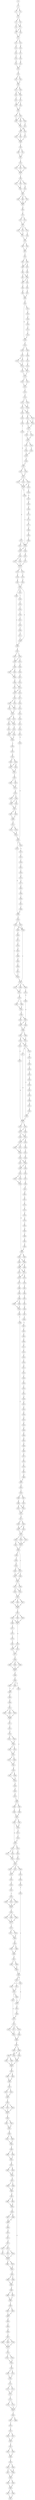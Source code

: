 strict digraph  {
	S0 -> S1 [ label = G ];
	S1 -> S2 [ label = T ];
	S1 -> S3 [ label = C ];
	S2 -> S4 [ label = T ];
	S3 -> S4 [ label = T ];
	S4 -> S5 [ label = A ];
	S4 -> S6 [ label = T ];
	S5 -> S7 [ label = C ];
	S5 -> S8 [ label = T ];
	S6 -> S7 [ label = C ];
	S7 -> S9 [ label = T ];
	S7 -> S10 [ label = A ];
	S8 -> S9 [ label = T ];
	S9 -> S11 [ label = T ];
	S10 -> S11 [ label = T ];
	S11 -> S12 [ label = T ];
	S11 -> S13 [ label = C ];
	S12 -> S14 [ label = G ];
	S13 -> S15 [ label = A ];
	S14 -> S16 [ label = A ];
	S15 -> S17 [ label = G ];
	S16 -> S18 [ label = T ];
	S17 -> S19 [ label = G ];
	S18 -> S20 [ label = G ];
	S19 -> S21 [ label = A ];
	S20 -> S22 [ label = A ];
	S21 -> S22 [ label = A ];
	S22 -> S23 [ label = C ];
	S23 -> S24 [ label = A ];
	S23 -> S25 [ label = G ];
	S24 -> S26 [ label = A ];
	S25 -> S26 [ label = A ];
	S26 -> S27 [ label = G ];
	S26 -> S28 [ label = A ];
	S27 -> S29 [ label = T ];
	S27 -> S30 [ label = A ];
	S28 -> S29 [ label = T ];
	S29 -> S31 [ label = G ];
	S30 -> S32 [ label = T ];
	S31 -> S33 [ label = T ];
	S31 -> S34 [ label = C ];
	S32 -> S34 [ label = C ];
	S33 -> S35 [ label = A ];
	S34 -> S35 [ label = A ];
	S35 -> S36 [ label = C ];
	S35 -> S37 [ label = A ];
	S36 -> S38 [ label = A ];
	S36 -> S39 [ label = C ];
	S36 -> S40 [ label = G ];
	S37 -> S39 [ label = C ];
	S38 -> S41 [ label = T ];
	S39 -> S42 [ label = C ];
	S40 -> S42 [ label = C ];
	S41 -> S43 [ label = T ];
	S42 -> S44 [ label = G ];
	S42 -> S43 [ label = T ];
	S43 -> S45 [ label = A ];
	S43 -> S46 [ label = G ];
	S44 -> S47 [ label = T ];
	S45 -> S48 [ label = C ];
	S46 -> S48 [ label = C ];
	S47 -> S48 [ label = C ];
	S48 -> S49 [ label = C ];
	S49 -> S50 [ label = T ];
	S49 -> S51 [ label = A ];
	S50 -> S52 [ label = C ];
	S51 -> S52 [ label = C ];
	S52 -> S53 [ label = C ];
	S53 -> S54 [ label = A ];
	S53 -> S55 [ label = G ];
	S53 -> S56 [ label = C ];
	S54 -> S57 [ label = C ];
	S55 -> S57 [ label = C ];
	S56 -> S57 [ label = C ];
	S57 -> S58 [ label = C ];
	S58 -> S59 [ label = T ];
	S58 -> S60 [ label = C ];
	S58 -> S61 [ label = G ];
	S59 -> S62 [ label = T ];
	S60 -> S63 [ label = A ];
	S61 -> S62 [ label = T ];
	S62 -> S64 [ label = T ];
	S63 -> S64 [ label = T ];
	S64 -> S65 [ label = C ];
	S64 -> S66 [ label = G ];
	S64 -> S67 [ label = T ];
	S65 -> S68 [ label = A ];
	S66 -> S68 [ label = A ];
	S67 -> S68 [ label = A ];
	S68 -> S69 [ label = A ];
	S69 -> S70 [ label = C ];
	S70 -> S71 [ label = A ];
	S70 -> S72 [ label = C ];
	S71 -> S73 [ label = T ];
	S72 -> S73 [ label = T ];
	S73 -> S74 [ label = C ];
	S73 -> S75 [ label = G ];
	S73 -> S76 [ label = T ];
	S74 -> S77 [ label = A ];
	S75 -> S78 [ label = C ];
	S76 -> S77 [ label = A ];
	S77 -> S79 [ label = T ];
	S78 -> S79 [ label = T ];
	S79 -> S80 [ label = T ];
	S79 -> S81 [ label = C ];
	S80 -> S82 [ label = C ];
	S81 -> S82 [ label = C ];
	S82 -> S83 [ label = C ];
	S83 -> S84 [ label = T ];
	S83 -> S85 [ label = A ];
	S84 -> S86 [ label = T ];
	S85 -> S87 [ label = A ];
	S85 -> S86 [ label = T ];
	S86 -> S88 [ label = C ];
	S87 -> S89 [ label = G ];
	S88 -> S90 [ label = A ];
	S88 -> S91 [ label = T ];
	S89 -> S90 [ label = A ];
	S90 -> S92 [ label = C ];
	S90 -> S93 [ label = T ];
	S91 -> S92 [ label = C ];
	S92 -> S94 [ label = C ];
	S93 -> S95 [ label = G ];
	S94 -> S96 [ label = A ];
	S95 -> S97 [ label = G ];
	S96 -> S98 [ label = A ];
	S97 -> S98 [ label = A ];
	S98 -> S99 [ label = A ];
	S99 -> S100 [ label = G ];
	S99 -> S101 [ label = G ];
	S100 -> S102 [ label = A ];
	S101 -> S103 [ label = C ];
	S102 -> S104 [ label = C ];
	S102 -> S105 [ label = A ];
	S103 -> S106 [ label = A ];
	S104 -> S107 [ label = C ];
	S105 -> S108 [ label = G ];
	S106 -> S109 [ label = G ];
	S107 -> S110 [ label = A ];
	S107 -> S111 [ label = G ];
	S108 -> S112 [ label = C ];
	S109 -> S113 [ label = G ];
	S110 -> S114 [ label = T ];
	S111 -> S114 [ label = T ];
	S112 -> S115 [ label = G ];
	S113 -> S116 [ label = T ];
	S114 -> S117 [ label = C ];
	S114 -> S118 [ label = T ];
	S115 -> S117 [ label = C ];
	S116 -> S100 [ label = G ];
	S117 -> S119 [ label = T ];
	S118 -> S119 [ label = T ];
	S119 -> S120 [ label = G ];
	S119 -> S121 [ label = A ];
	S120 -> S122 [ label = C ];
	S121 -> S122 [ label = C ];
	S122 -> S123 [ label = T ];
	S123 -> S124 [ label = A ];
	S124 -> S125 [ label = C ];
	S124 -> S126 [ label = T ];
	S125 -> S127 [ label = A ];
	S125 -> S128 [ label = C ];
	S126 -> S128 [ label = C ];
	S127 -> S129 [ label = T ];
	S127 -> S130 [ label = G ];
	S128 -> S129 [ label = T ];
	S129 -> S131 [ label = G ];
	S129 -> S132 [ label = C ];
	S130 -> S133 [ label = A ];
	S131 -> S134 [ label = A ];
	S131 -> S135 [ label = C ];
	S132 -> S135 [ label = C ];
	S133 -> S136 [ label = T ];
	S134 -> S137 [ label = T ];
	S135 -> S137 [ label = T ];
	S136 -> S138 [ label = T ];
	S137 -> S139 [ label = T ];
	S137 -> S140 [ label = G ];
	S138 -> S141 [ label = C ];
	S139 -> S142 [ label = A ];
	S140 -> S142 [ label = A ];
	S141 -> S143 [ label = C ];
	S141 -> S144 [ label = A ];
	S142 -> S145 [ label = G ];
	S142 -> S146 [ label = C ];
	S143 -> S147 [ label = T ];
	S144 -> S147 [ label = T ];
	S145 -> S148 [ label = T ];
	S146 -> S149 [ label = C ];
	S147 -> S150 [ label = C ];
	S147 -> S151 [ label = T ];
	S147 -> S152 [ label = G ];
	S148 -> S153 [ label = A ];
	S149 -> S153 [ label = A ];
	S150 -> S154 [ label = A ];
	S150 -> S155 [ label = G ];
	S151 -> S154 [ label = A ];
	S152 -> S154 [ label = A ];
	S153 -> S156 [ label = G ];
	S154 -> S157 [ label = G ];
	S154 -> S158 [ label = A ];
	S155 -> S159 [ label = C ];
	S156 -> S141 [ label = C ];
	S157 -> S160 [ label = T ];
	S157 -> S161 [ label = C ];
	S158 -> S160 [ label = T ];
	S159 -> S162 [ label = G ];
	S160 -> S163 [ label = A ];
	S160 -> S164 [ label = C ];
	S161 -> S163 [ label = A ];
	S162 -> S165 [ label = A ];
	S163 -> S166 [ label = A ];
	S164 -> S167 [ label = G ];
	S165 -> S168 [ label = A ];
	S166 -> S169 [ label = A ];
	S166 -> S170 [ label = G ];
	S167 -> S171 [ label = T ];
	S168 -> S172 [ label = A ];
	S169 -> S173 [ label = T ];
	S170 -> S173 [ label = T ];
	S171 -> S173 [ label = T ];
	S172 -> S174 [ label = A ];
	S173 -> S175 [ label = G ];
	S173 -> S176 [ label = C ];
	S174 -> S177 [ label = T ];
	S175 -> S178 [ label = G ];
	S176 -> S179 [ label = C ];
	S177 -> S180 [ label = G ];
	S178 -> S181 [ label = A ];
	S179 -> S182 [ label = G ];
	S180 -> S183 [ label = T ];
	S181 -> S184 [ label = T ];
	S182 -> S184 [ label = T ];
	S183 -> S185 [ label = T ];
	S184 -> S186 [ label = T ];
	S184 -> S187 [ label = A ];
	S184 -> S188 [ label = C ];
	S185 -> S160 [ label = T ];
	S186 -> S189 [ label = T ];
	S187 -> S190 [ label = T ];
	S188 -> S189 [ label = T ];
	S189 -> S191 [ label = G ];
	S190 -> S192 [ label = T ];
	S191 -> S193 [ label = C ];
	S191 -> S194 [ label = T ];
	S192 -> S195 [ label = C ];
	S193 -> S196 [ label = T ];
	S194 -> S197 [ label = C ];
	S194 -> S196 [ label = T ];
	S195 -> S198 [ label = T ];
	S196 -> S199 [ label = C ];
	S197 -> S200 [ label = G ];
	S198 -> S201 [ label = C ];
	S199 -> S202 [ label = T ];
	S199 -> S203 [ label = C ];
	S200 -> S204 [ label = G ];
	S201 -> S205 [ label = T ];
	S202 -> S206 [ label = C ];
	S203 -> S206 [ label = C ];
	S204 -> S207 [ label = A ];
	S205 -> S208 [ label = T ];
	S206 -> S209 [ label = A ];
	S207 -> S210 [ label = G ];
	S208 -> S211 [ label = G ];
	S209 -> S212 [ label = T ];
	S209 -> S213 [ label = C ];
	S210 -> S213 [ label = C ];
	S211 -> S188 [ label = C ];
	S212 -> S214 [ label = A ];
	S213 -> S215 [ label = A ];
	S213 -> S214 [ label = A ];
	S214 -> S216 [ label = C ];
	S215 -> S217 [ label = C ];
	S216 -> S218 [ label = A ];
	S216 -> S219 [ label = C ];
	S217 -> S220 [ label = G ];
	S218 -> S221 [ label = T ];
	S218 -> S222 [ label = A ];
	S219 -> S221 [ label = T ];
	S220 -> S223 [ label = G ];
	S221 -> S224 [ label = C ];
	S222 -> S224 [ label = C ];
	S223 -> S225 [ label = A ];
	S224 -> S226 [ label = A ];
	S224 -> S227 [ label = C ];
	S225 -> S228 [ label = C ];
	S226 -> S229 [ label = A ];
	S226 -> S230 [ label = G ];
	S227 -> S229 [ label = A ];
	S228 -> S231 [ label = G ];
	S229 -> S232 [ label = A ];
	S230 -> S233 [ label = C ];
	S231 -> S234 [ label = A ];
	S232 -> S235 [ label = A ];
	S232 -> S236 [ label = G ];
	S233 -> S235 [ label = A ];
	S234 -> S237 [ label = C ];
	S235 -> S238 [ label = G ];
	S236 -> S238 [ label = G ];
	S237 -> S239 [ label = G ];
	S238 -> S240 [ label = G ];
	S239 -> S241 [ label = A ];
	S240 -> S242 [ label = C ];
	S241 -> S243 [ label = C ];
	S241 -> S244 [ label = G ];
	S242 -> S245 [ label = A ];
	S243 -> S246 [ label = A ];
	S244 -> S247 [ label = A ];
	S245 -> S248 [ label = G ];
	S245 -> S249 [ label = A ];
	S246 -> S250 [ label = G ];
	S247 -> S251 [ label = T ];
	S248 -> S252 [ label = G ];
	S249 -> S253 [ label = A ];
	S249 -> S252 [ label = G ];
	S250 -> S254 [ label = T ];
	S250 -> S255 [ label = C ];
	S251 -> S256 [ label = T ];
	S252 -> S257 [ label = G ];
	S253 -> S257 [ label = G ];
	S254 -> S258 [ label = T ];
	S254 -> S259 [ label = C ];
	S255 -> S260 [ label = G ];
	S255 -> S259 [ label = C ];
	S256 -> S261 [ label = T ];
	S257 -> S262 [ label = T ];
	S258 -> S263 [ label = T ];
	S259 -> S263 [ label = T ];
	S260 -> S264 [ label = A ];
	S261 -> S265 [ label = C ];
	S262 -> S266 [ label = T ];
	S262 -> S267 [ label = C ];
	S263 -> S268 [ label = A ];
	S263 -> S269 [ label = G ];
	S263 -> S270 [ label = C ];
	S264 -> S271 [ label = A ];
	S265 -> S272 [ label = G ];
	S266 -> S273 [ label = A ];
	S267 -> S273 [ label = A ];
	S268 -> S274 [ label = A ];
	S269 -> S275 [ label = C ];
	S270 -> S274 [ label = A ];
	S271 -> S276 [ label = G ];
	S272 -> S277 [ label = G ];
	S273 -> S278 [ label = A ];
	S274 -> S279 [ label = A ];
	S275 -> S280 [ label = G ];
	S276 -> S281 [ label = A ];
	S277 -> S282 [ label = A ];
	S278 -> S283 [ label = A ];
	S278 -> S284 [ label = G ];
	S279 -> S285 [ label = G ];
	S279 -> S286 [ label = A ];
	S280 -> S287 [ label = A ];
	S281 -> S288 [ label = A ];
	S282 -> S289 [ label = T ];
	S283 -> S290 [ label = C ];
	S284 -> S290 [ label = C ];
	S284 -> S291 [ label = A ];
	S285 -> S292 [ label = G ];
	S286 -> S292 [ label = G ];
	S287 -> S293 [ label = T ];
	S287 -> S294 [ label = C ];
	S288 -> S295 [ label = G ];
	S289 -> S296 [ label = T ];
	S290 -> S297 [ label = G ];
	S291 -> S297 [ label = G ];
	S292 -> S298 [ label = A ];
	S293 -> S299 [ label = G ];
	S294 -> S299 [ label = G ];
	S295 -> S300 [ label = C ];
	S296 -> S301 [ label = T ];
	S297 -> S302 [ label = G ];
	S297 -> S303 [ label = A ];
	S298 -> S287 [ label = A ];
	S298 -> S304 [ label = G ];
	S299 -> S305 [ label = G ];
	S299 -> S306 [ label = T ];
	S300 -> S307 [ label = A ];
	S301 -> S308 [ label = T ];
	S302 -> S309 [ label = C ];
	S303 -> S309 [ label = C ];
	S304 -> S293 [ label = T ];
	S305 -> S310 [ label = A ];
	S305 -> S311 [ label = C ];
	S306 -> S311 [ label = C ];
	S307 -> S258 [ label = T ];
	S308 -> S246 [ label = A ];
	S309 -> S312 [ label = A ];
	S310 -> S313 [ label = G ];
	S310 -> S314 [ label = A ];
	S311 -> S313 [ label = G ];
	S312 -> S315 [ label = A ];
	S312 -> S316 [ label = G ];
	S313 -> S317 [ label = A ];
	S313 -> S318 [ label = T ];
	S313 -> S319 [ label = T ];
	S314 -> S320 [ label = G ];
	S315 -> S321 [ label = A ];
	S316 -> S321 [ label = A ];
	S317 -> S322 [ label = A ];
	S318 -> S323 [ label = A ];
	S319 -> S322 [ label = A ];
	S320 -> S322 [ label = A ];
	S321 -> S241 [ label = A ];
	S322 -> S324 [ label = C ];
	S322 -> S325 [ label = A ];
	S323 -> S326 [ label = G ];
	S324 -> S327 [ label = T ];
	S325 -> S327 [ label = T ];
	S325 -> S328 [ label = C ];
	S326 -> S329 [ label = C ];
	S327 -> S330 [ label = T ];
	S327 -> S331 [ label = C ];
	S328 -> S331 [ label = C ];
	S329 -> S332 [ label = C ];
	S330 -> S333 [ label = T ];
	S331 -> S334 [ label = A ];
	S331 -> S333 [ label = T ];
	S332 -> S335 [ label = A ];
	S333 -> S336 [ label = G ];
	S333 -> S337 [ label = C ];
	S334 -> S338 [ label = A ];
	S335 -> S339 [ label = G ];
	S336 -> S340 [ label = A ];
	S337 -> S340 [ label = A ];
	S338 -> S341 [ label = C ];
	S339 -> S342 [ label = G ];
	S340 -> S343 [ label = A ];
	S341 -> S344 [ label = G ];
	S342 -> S345 [ label = C ];
	S343 -> S346 [ label = A ];
	S343 -> S347 [ label = G ];
	S344 -> S346 [ label = A ];
	S345 -> S348 [ label = G ];
	S346 -> S349 [ label = C ];
	S346 -> S350 [ label = C ];
	S347 -> S349 [ label = C ];
	S348 -> S351 [ label = A ];
	S349 -> S352 [ label = A ];
	S350 -> S353 [ label = G ];
	S351 -> S354 [ label = A ];
	S352 -> S355 [ label = A ];
	S352 -> S356 [ label = G ];
	S353 -> S357 [ label = T ];
	S354 -> S319 [ label = T ];
	S355 -> S358 [ label = A ];
	S356 -> S358 [ label = A ];
	S357 -> S359 [ label = C ];
	S358 -> S360 [ label = A ];
	S359 -> S361 [ label = G ];
	S360 -> S362 [ label = G ];
	S360 -> S363 [ label = A ];
	S361 -> S364 [ label = G ];
	S362 -> S365 [ label = A ];
	S362 -> S366 [ label = C ];
	S363 -> S366 [ label = C ];
	S364 -> S367 [ label = A ];
	S365 -> S368 [ label = G ];
	S366 -> S369 [ label = A ];
	S366 -> S368 [ label = G ];
	S367 -> S370 [ label = C ];
	S368 -> S371 [ label = A ];
	S368 -> S372 [ label = G ];
	S369 -> S371 [ label = A ];
	S370 -> S373 [ label = T ];
	S371 -> S374 [ label = G ];
	S371 -> S375 [ label = A ];
	S372 -> S374 [ label = G ];
	S373 -> S376 [ label = G ];
	S374 -> S377 [ label = A ];
	S375 -> S378 [ label = C ];
	S376 -> S379 [ label = G ];
	S377 -> S380 [ label = T ];
	S378 -> S381 [ label = T ];
	S379 -> S382 [ label = T ];
	S380 -> S383 [ label = G ];
	S381 -> S384 [ label = A ];
	S382 -> S385 [ label = A ];
	S383 -> S386 [ label = A ];
	S384 -> S387 [ label = T ];
	S385 -> S388 [ label = T ];
	S386 -> S389 [ label = A ];
	S386 -> S390 [ label = G ];
	S387 -> S391 [ label = T ];
	S388 -> S392 [ label = C ];
	S389 -> S393 [ label = A ];
	S390 -> S393 [ label = A ];
	S391 -> S394 [ label = G ];
	S392 -> S395 [ label = G ];
	S393 -> S396 [ label = A ];
	S394 -> S397 [ label = G ];
	S395 -> S360 [ label = A ];
	S396 -> S398 [ label = C ];
	S397 -> S399 [ label = A ];
	S398 -> S400 [ label = T ];
	S399 -> S401 [ label = G ];
	S400 -> S402 [ label = A ];
	S401 -> S403 [ label = C ];
	S402 -> S404 [ label = C ];
	S403 -> S405 [ label = A ];
	S404 -> S406 [ label = C ];
	S404 -> S407 [ label = T ];
	S405 -> S408 [ label = G ];
	S406 -> S409 [ label = A ];
	S407 -> S410 [ label = C ];
	S408 -> S411 [ label = G ];
	S409 -> S412 [ label = A ];
	S409 -> S413 [ label = G ];
	S410 -> S413 [ label = G ];
	S411 -> S414 [ label = T ];
	S412 -> S415 [ label = A ];
	S413 -> S415 [ label = A ];
	S414 -> S416 [ label = A ];
	S415 -> S417 [ label = A ];
	S416 -> S418 [ label = C ];
	S417 -> S419 [ label = A ];
	S417 -> S420 [ label = G ];
	S418 -> S421 [ label = A ];
	S419 -> S422 [ label = G ];
	S420 -> S422 [ label = G ];
	S420 -> S423 [ label = A ];
	S421 -> S424 [ label = T ];
	S422 -> S425 [ label = T ];
	S423 -> S425 [ label = T ];
	S424 -> S426 [ label = T ];
	S425 -> S427 [ label = G ];
	S425 -> S428 [ label = C ];
	S425 -> S429 [ label = T ];
	S426 -> S430 [ label = C ];
	S427 -> S431 [ label = A ];
	S428 -> S432 [ label = C ];
	S428 -> S431 [ label = A ];
	S429 -> S431 [ label = A ];
	S430 -> S433 [ label = C ];
	S431 -> S434 [ label = T ];
	S432 -> S434 [ label = T ];
	S433 -> S435 [ label = T ];
	S434 -> S436 [ label = G ];
	S434 -> S437 [ label = T ];
	S435 -> S438 [ label = G ];
	S436 -> S439 [ label = T ];
	S437 -> S440 [ label = C ];
	S437 -> S441 [ label = T ];
	S438 -> S442 [ label = G ];
	S439 -> S443 [ label = G ];
	S440 -> S444 [ label = G ];
	S441 -> S444 [ label = G ];
	S442 -> S445 [ label = A ];
	S443 -> S446 [ label = C ];
	S443 -> S437 [ label = T ];
	S444 -> S447 [ label = C ];
	S444 -> S448 [ label = T ];
	S445 -> S449 [ label = A ];
	S446 -> S441 [ label = T ];
	S447 -> S450 [ label = T ];
	S447 -> S451 [ label = C ];
	S448 -> S451 [ label = C ];
	S449 -> S452 [ label = G ];
	S450 -> S453 [ label = T ];
	S451 -> S453 [ label = T ];
	S452 -> S454 [ label = G ];
	S453 -> S455 [ label = G ];
	S453 -> S456 [ label = T ];
	S453 -> S457 [ label = A ];
	S454 -> S458 [ label = G ];
	S455 -> S459 [ label = G ];
	S456 -> S459 [ label = G ];
	S457 -> S459 [ label = G ];
	S458 -> S460 [ label = G ];
	S459 -> S461 [ label = T ];
	S460 -> S462 [ label = A ];
	S461 -> S463 [ label = G ];
	S461 -> S464 [ label = C ];
	S461 -> S465 [ label = T ];
	S462 -> S466 [ label = G ];
	S463 -> S467 [ label = C ];
	S464 -> S468 [ label = G ];
	S464 -> S467 [ label = C ];
	S465 -> S467 [ label = C ];
	S466 -> S469 [ label = A ];
	S467 -> S470 [ label = A ];
	S468 -> S471 [ label = T ];
	S469 -> S472 [ label = C ];
	S470 -> S473 [ label = T ];
	S470 -> S474 [ label = C ];
	S471 -> S475 [ label = T ];
	S472 -> S476 [ label = T ];
	S473 -> S477 [ label = C ];
	S474 -> S477 [ label = C ];
	S475 -> S478 [ label = C ];
	S476 -> S479 [ label = C ];
	S477 -> S480 [ label = G ];
	S478 -> S481 [ label = T ];
	S479 -> S482 [ label = G ];
	S480 -> S483 [ label = T ];
	S480 -> S484 [ label = A ];
	S480 -> S485 [ label = C ];
	S481 -> S473 [ label = T ];
	S482 -> S486 [ label = A ];
	S483 -> S487 [ label = T ];
	S484 -> S487 [ label = T ];
	S485 -> S487 [ label = T ];
	S486 -> S400 [ label = T ];
	S487 -> S488 [ label = A ];
	S488 -> S489 [ label = C ];
	S489 -> S490 [ label = T ];
	S489 -> S491 [ label = G ];
	S489 -> S492 [ label = C ];
	S490 -> S493 [ label = T ];
	S491 -> S494 [ label = T ];
	S492 -> S493 [ label = T ];
	S493 -> S495 [ label = G ];
	S494 -> S496 [ label = G ];
	S494 -> S497 [ label = T ];
	S495 -> S498 [ label = A ];
	S496 -> S499 [ label = C ];
	S497 -> S500 [ label = A ];
	S498 -> S501 [ label = C ];
	S499 -> S502 [ label = A ];
	S500 -> S502 [ label = A ];
	S501 -> S503 [ label = T ];
	S501 -> S504 [ label = C ];
	S501 -> S505 [ label = G ];
	S502 -> S506 [ label = A ];
	S502 -> S507 [ label = G ];
	S503 -> S508 [ label = T ];
	S504 -> S508 [ label = T ];
	S505 -> S508 [ label = T ];
	S506 -> S509 [ label = A ];
	S506 -> S510 [ label = A ];
	S507 -> S509 [ label = A ];
	S508 -> S511 [ label = C ];
	S509 -> S512 [ label = G ];
	S510 -> S513 [ label = C ];
	S510 -> S514 [ label = A ];
	S511 -> S515 [ label = C ];
	S512 -> S516 [ label = C ];
	S513 -> S517 [ label = A ];
	S513 -> S518 [ label = C ];
	S514 -> S519 [ label = G ];
	S515 -> S520 [ label = A ];
	S516 -> S510 [ label = A ];
	S517 -> S521 [ label = G ];
	S518 -> S521 [ label = G ];
	S519 -> S522 [ label = A ];
	S520 -> S523 [ label = T ];
	S520 -> S524 [ label = C ];
	S521 -> S525 [ label = A ];
	S522 -> S525 [ label = A ];
	S523 -> S526 [ label = G ];
	S524 -> S526 [ label = G ];
	S525 -> S527 [ label = T ];
	S525 -> S528 [ label = A ];
	S525 -> S529 [ label = C ];
	S526 -> S530 [ label = A ];
	S526 -> S531 [ label = C ];
	S527 -> S532 [ label = C ];
	S528 -> S533 [ label = G ];
	S529 -> S532 [ label = C ];
	S530 -> S534 [ label = G ];
	S531 -> S534 [ label = G ];
	S532 -> S535 [ label = A ];
	S533 -> S536 [ label = T ];
	S534 -> S537 [ label = A ];
	S534 -> S538 [ label = T ];
	S535 -> S539 [ label = G ];
	S536 -> S540 [ label = A ];
	S537 -> S541 [ label = C ];
	S538 -> S541 [ label = C ];
	S539 -> S542 [ label = G ];
	S540 -> S543 [ label = T ];
	S541 -> S544 [ label = A ];
	S542 -> S545 [ label = C ];
	S543 -> S546 [ label = T ];
	S544 -> S547 [ label = G ];
	S544 -> S548 [ label = A ];
	S545 -> S549 [ label = A ];
	S545 -> S550 [ label = T ];
	S545 -> S551 [ label = C ];
	S546 -> S552 [ label = A ];
	S546 -> S553 [ label = G ];
	S547 -> S554 [ label = A ];
	S548 -> S554 [ label = A ];
	S549 -> S555 [ label = A ];
	S550 -> S555 [ label = A ];
	S551 -> S555 [ label = A ];
	S552 -> S556 [ label = A ];
	S552 -> S557 [ label = C ];
	S553 -> S558 [ label = A ];
	S554 -> S559 [ label = A ];
	S555 -> S560 [ label = C ];
	S556 -> S561 [ label = A ];
	S557 -> S561 [ label = A ];
	S558 -> S562 [ label = A ];
	S559 -> S563 [ label = G ];
	S560 -> S564 [ label = T ];
	S560 -> S565 [ label = A ];
	S560 -> S566 [ label = G ];
	S561 -> S567 [ label = T ];
	S561 -> S568 [ label = C ];
	S562 -> S569 [ label = C ];
	S563 -> S570 [ label = A ];
	S564 -> S571 [ label = G ];
	S565 -> S571 [ label = G ];
	S566 -> S571 [ label = G ];
	S567 -> S572 [ label = G ];
	S568 -> S558 [ label = A ];
	S569 -> S572 [ label = G ];
	S570 -> S494 [ label = T ];
	S571 -> S573 [ label = T ];
	S572 -> S574 [ label = A ];
	S573 -> S575 [ label = G ];
	S573 -> S576 [ label = T ];
	S574 -> S577 [ label = A ];
	S574 -> S578 [ label = G ];
	S574 -> S579 [ label = C ];
	S575 -> S580 [ label = G ];
	S576 -> S580 [ label = G ];
	S577 -> S581 [ label = C ];
	S578 -> S582 [ label = A ];
	S579 -> S581 [ label = C ];
	S580 -> S583 [ label = A ];
	S581 -> S584 [ label = T ];
	S582 -> S584 [ label = T ];
	S583 -> S585 [ label = A ];
	S583 -> S586 [ label = G ];
	S584 -> S587 [ label = G ];
	S585 -> S588 [ label = A ];
	S586 -> S588 [ label = A ];
	S587 -> S589 [ label = C ];
	S587 -> S590 [ label = G ];
	S588 -> S591 [ label = A ];
	S589 -> S592 [ label = G ];
	S589 -> S593 [ label = A ];
	S590 -> S594 [ label = T ];
	S591 -> S595 [ label = T ];
	S591 -> S596 [ label = C ];
	S592 -> S597 [ label = C ];
	S592 -> S598 [ label = A ];
	S593 -> S599 [ label = G ];
	S594 -> S599 [ label = G ];
	S595 -> S600 [ label = C ];
	S596 -> S600 [ label = C ];
	S597 -> S601 [ label = C ];
	S598 -> S601 [ label = C ];
	S599 -> S602 [ label = A ];
	S599 -> S601 [ label = C ];
	S600 -> S546 [ label = T ];
	S601 -> S603 [ label = A ];
	S602 -> S604 [ label = T ];
	S603 -> S605 [ label = A ];
	S603 -> S606 [ label = G ];
	S604 -> S607 [ label = G ];
	S604 -> S608 [ label = A ];
	S605 -> S609 [ label = G ];
	S606 -> S609 [ label = G ];
	S607 -> S610 [ label = T ];
	S609 -> S612 [ label = A ];
	S610 -> S613 [ label = T ];
	S612 -> S614 [ label = T ];
	S612 -> S615 [ label = C ];
	S613 -> S616 [ label = T ];
	S613 -> S617 [ label = C ];
	S614 -> S618 [ label = C ];
	S615 -> S618 [ label = C ];
	S616 -> S619 [ label = T ];
	S617 -> S619 [ label = T ];
	S618 -> S620 [ label = T ];
	S619 -> S621 [ label = A ];
	S620 -> S622 [ label = G ];
	S620 -> S623 [ label = T ];
	S620 -> S624 [ label = C ];
	S621 -> S625 [ label = T ];
	S621 -> S626 [ label = C ];
	S622 -> S627 [ label = T ];
	S623 -> S627 [ label = T ];
	S624 -> S627 [ label = T ];
	S625 -> S628 [ label = C ];
	S626 -> S628 [ label = C ];
	S627 -> S629 [ label = C ];
	S628 -> S630 [ label = C ];
	S629 -> S631 [ label = A ];
	S629 -> S632 [ label = C ];
	S630 -> S633 [ label = A ];
	S630 -> S634 [ label = G ];
	S631 -> S635 [ label = A ];
	S632 -> S635 [ label = A ];
	S633 -> S636 [ label = A ];
	S633 -> S637 [ label = C ];
	S634 -> S636 [ label = A ];
	S635 -> S638 [ label = A ];
	S636 -> S639 [ label = G ];
	S637 -> S639 [ label = G ];
	S638 -> S640 [ label = A ];
	S638 -> S641 [ label = G ];
	S639 -> S642 [ label = A ];
	S639 -> S643 [ label = G ];
	S640 -> S644 [ label = T ];
	S641 -> S644 [ label = T ];
	S642 -> S645 [ label = A ];
	S643 -> S645 [ label = A ];
	S644 -> S646 [ label = T ];
	S645 -> S647 [ label = A ];
	S645 -> S648 [ label = G ];
	S646 -> S649 [ label = C ];
	S646 -> S650 [ label = T ];
	S647 -> S651 [ label = C ];
	S648 -> S651 [ label = C ];
	S649 -> S652 [ label = C ];
	S650 -> S652 [ label = C ];
	S652 -> S653 [ label = G ];
	S653 -> S654 [ label = A ];
	S653 -> S655 [ label = C ];
	S654 -> S656 [ label = A ];
	S655 -> S656 [ label = A ];
	S656 -> S657 [ label = A ];
	S657 -> S658 [ label = T ];
	S657 -> S659 [ label = C ];
	S658 -> S660 [ label = G ];
	S659 -> S660 [ label = G ];
	S660 -> S661 [ label = A ];
	S661 -> S662 [ label = G ];
	S661 -> S663 [ label = A ];
	S662 -> S664 [ label = A ];
	S663 -> S664 [ label = A ];
	S664 -> S665 [ label = T ];
	S665 -> S666 [ label = A ];
	S665 -> S667 [ label = G ];
	S666 -> S668 [ label = A ];
	S667 -> S668 [ label = A ];
	S668 -> S669 [ label = G ];
	S669 -> S670 [ label = G ];
	S670 -> S671 [ label = G ];
	S671 -> S672 [ label = A ];
	S672 -> S673 [ label = T ];
	S672 -> S674 [ label = C ];
	S673 -> S675 [ label = T ];
	S673 -> S676 [ label = C ];
	S674 -> S677 [ label = A ];
	S675 -> S678 [ label = T ];
	S676 -> S678 [ label = T ];
	S677 -> S678 [ label = T ];
	S678 -> S679 [ label = A ];
	S678 -> S680 [ label = G ];
	S679 -> S681 [ label = C ];
	S680 -> S681 [ label = C ];
	S681 -> S682 [ label = T ];
	S682 -> S683 [ label = T ];
	S682 -> S684 [ label = G ];
	S683 -> S685 [ label = G ];
	S684 -> S685 [ label = G ];
	S685 -> S686 [ label = G ];
	S686 -> S687 [ label = C ];
	S686 -> S688 [ label = G ];
	S687 -> S689 [ label = T ];
	S688 -> S689 [ label = T ];
	S689 -> S690 [ label = T ];
	S690 -> S691 [ label = T ];
	S690 -> S692 [ label = C ];
	S691 -> S693 [ label = C ];
	S692 -> S693 [ label = C ];
	S693 -> S694 [ label = G ];
	S694 -> S695 [ label = G ];
	S695 -> S696 [ label = A ];
	S696 -> S697 [ label = C ];
	S697 -> S698 [ label = T ];
	S697 -> S699 [ label = A ];
	S697 -> S700 [ label = C ];
	S698 -> S701 [ label = T ];
	S699 -> S701 [ label = T ];
	S700 -> S701 [ label = T ];
	S701 -> S702 [ label = C ];
	S702 -> S703 [ label = T ];
	S702 -> S704 [ label = C ];
	S703 -> S705 [ label = A ];
	S704 -> S705 [ label = A ];
	S705 -> S706 [ label = A ];
	S706 -> S707 [ label = A ];
	S706 -> S708 [ label = G ];
	S707 -> S709 [ label = T ];
	S708 -> S709 [ label = T ];
	S709 -> S710 [ label = A ];
	S710 -> S711 [ label = T ];
	S710 -> S712 [ label = C ];
	S711 -> S713 [ label = G ];
	S712 -> S713 [ label = G ];
	S713 -> S714 [ label = C ];
	S714 -> S715 [ label = T ];
	S714 -> S716 [ label = C ];
	S715 -> S602 [ label = A ];
	S716 -> S602 [ label = A ];
}
